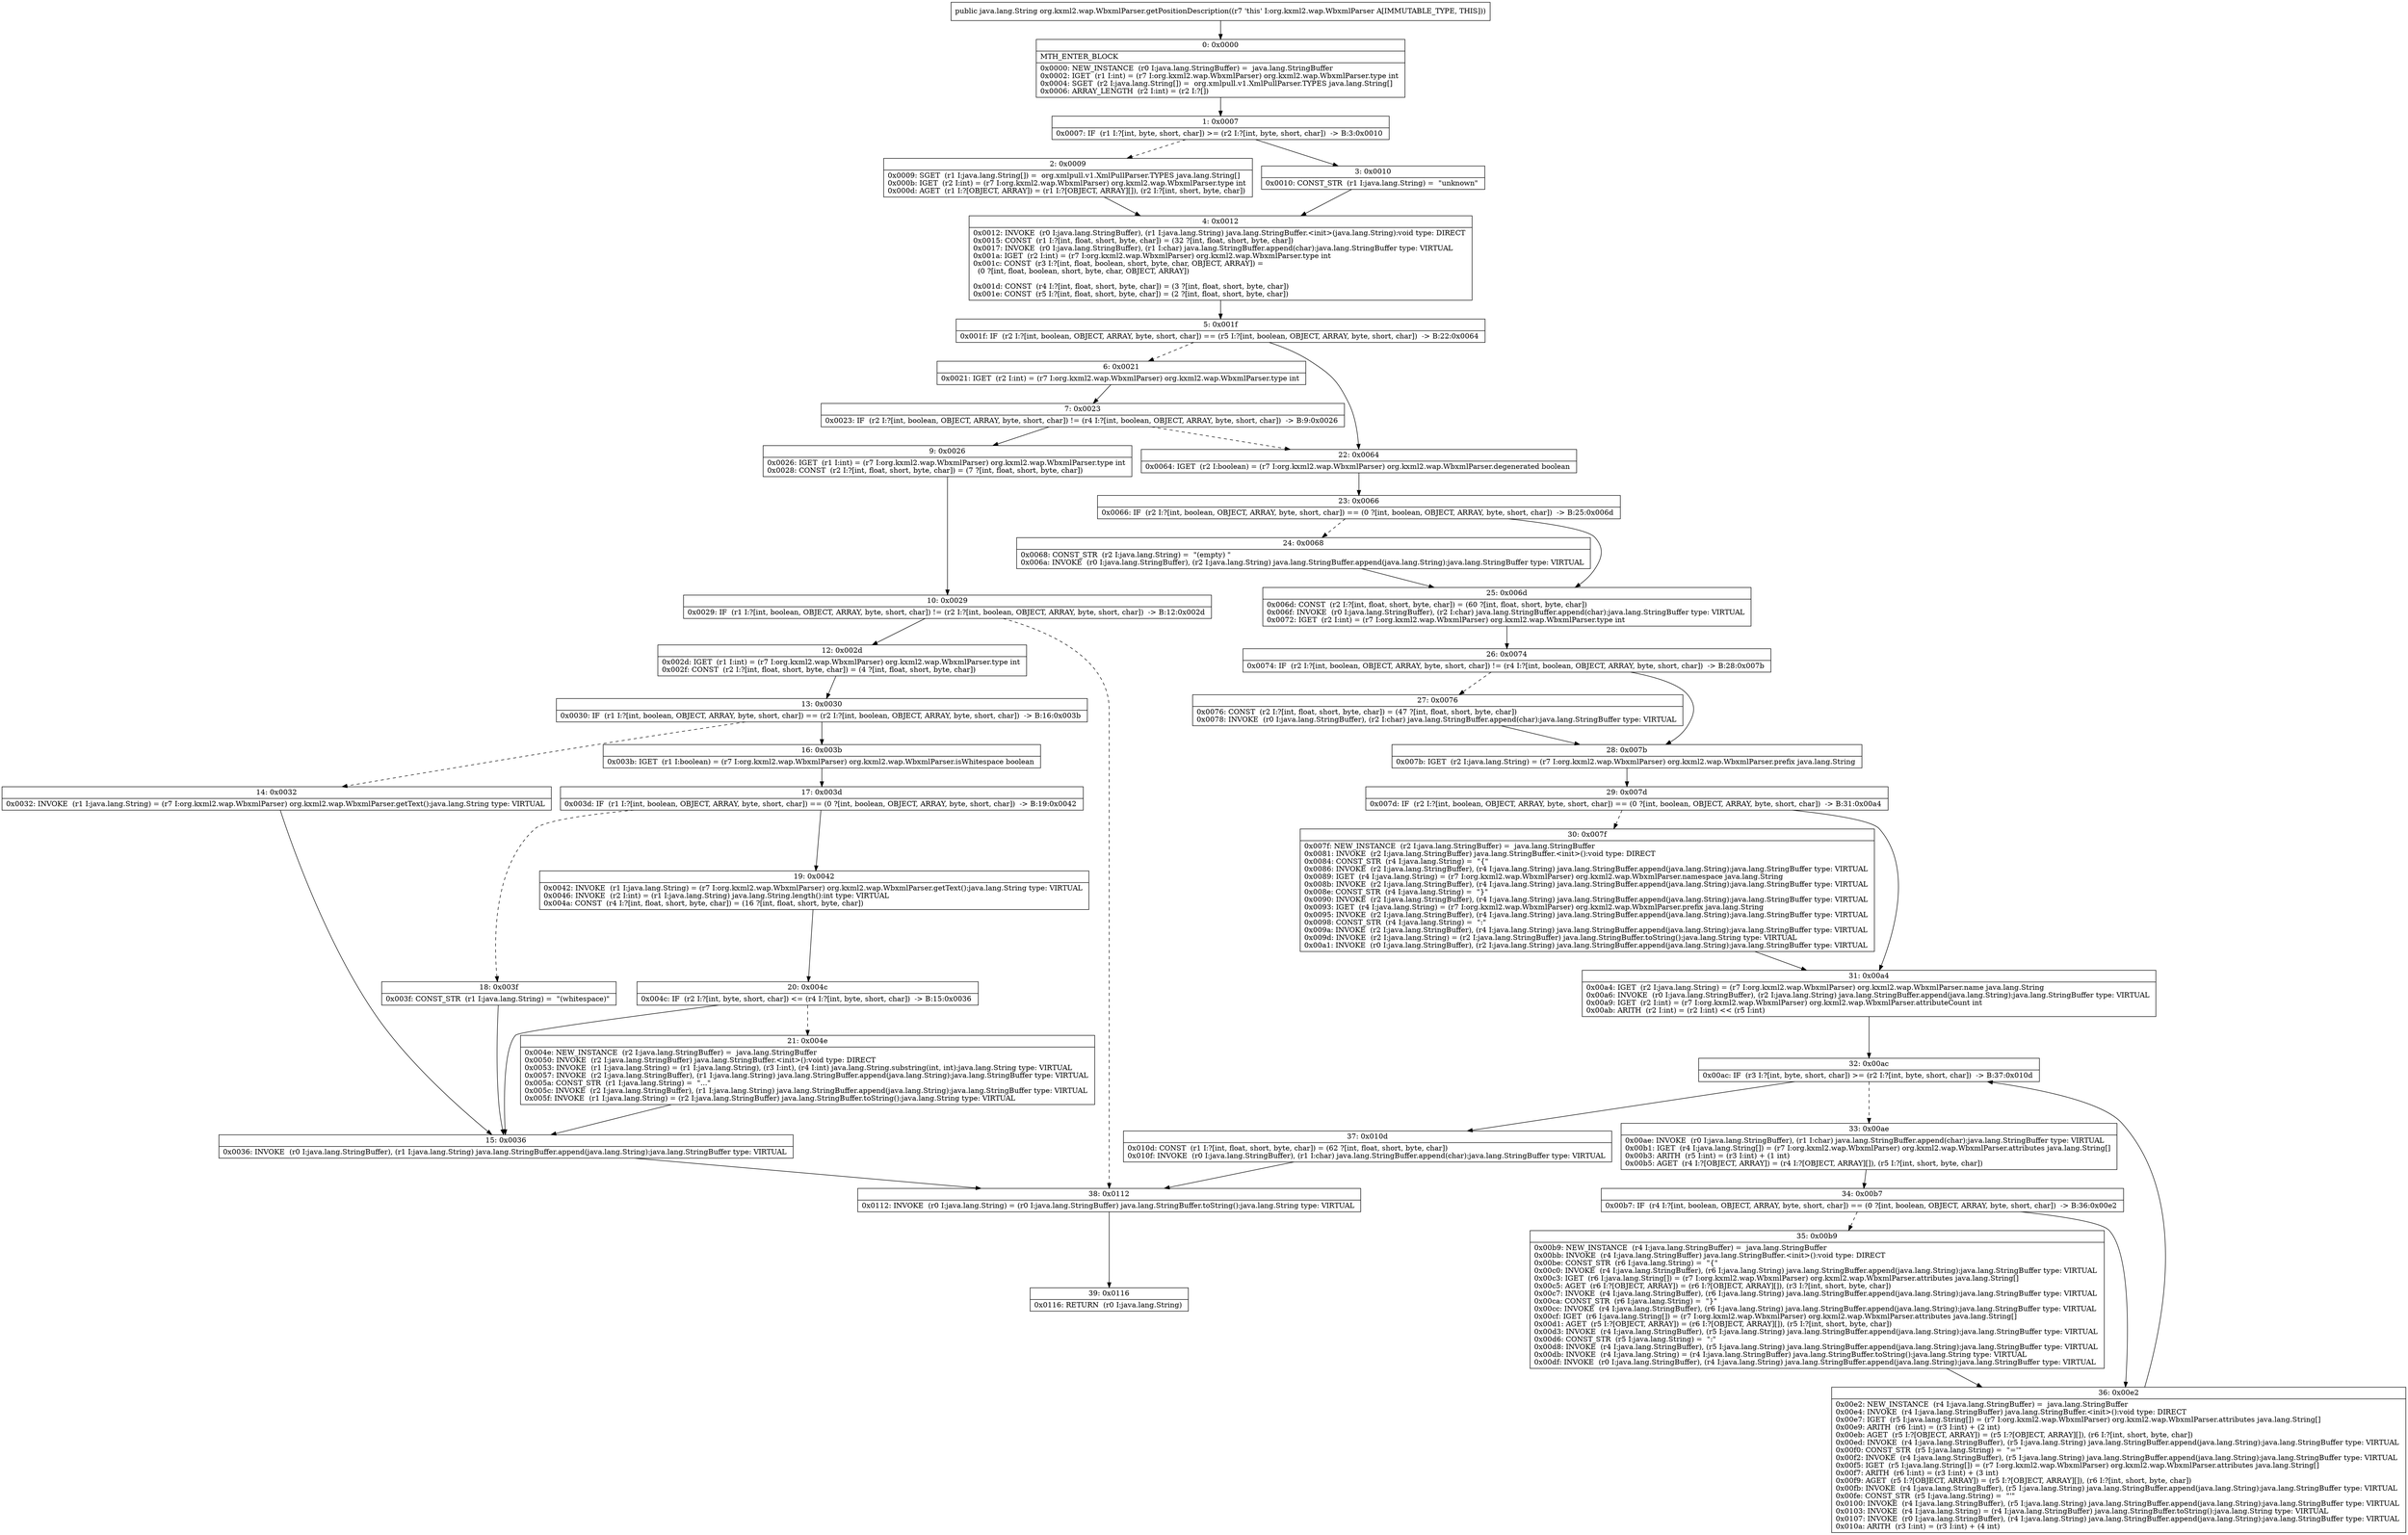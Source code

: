 digraph "CFG fororg.kxml2.wap.WbxmlParser.getPositionDescription()Ljava\/lang\/String;" {
Node_0 [shape=record,label="{0\:\ 0x0000|MTH_ENTER_BLOCK\l|0x0000: NEW_INSTANCE  (r0 I:java.lang.StringBuffer) =  java.lang.StringBuffer \l0x0002: IGET  (r1 I:int) = (r7 I:org.kxml2.wap.WbxmlParser) org.kxml2.wap.WbxmlParser.type int \l0x0004: SGET  (r2 I:java.lang.String[]) =  org.xmlpull.v1.XmlPullParser.TYPES java.lang.String[] \l0x0006: ARRAY_LENGTH  (r2 I:int) = (r2 I:?[]) \l}"];
Node_1 [shape=record,label="{1\:\ 0x0007|0x0007: IF  (r1 I:?[int, byte, short, char]) \>= (r2 I:?[int, byte, short, char])  \-\> B:3:0x0010 \l}"];
Node_2 [shape=record,label="{2\:\ 0x0009|0x0009: SGET  (r1 I:java.lang.String[]) =  org.xmlpull.v1.XmlPullParser.TYPES java.lang.String[] \l0x000b: IGET  (r2 I:int) = (r7 I:org.kxml2.wap.WbxmlParser) org.kxml2.wap.WbxmlParser.type int \l0x000d: AGET  (r1 I:?[OBJECT, ARRAY]) = (r1 I:?[OBJECT, ARRAY][]), (r2 I:?[int, short, byte, char]) \l}"];
Node_3 [shape=record,label="{3\:\ 0x0010|0x0010: CONST_STR  (r1 I:java.lang.String) =  \"unknown\" \l}"];
Node_4 [shape=record,label="{4\:\ 0x0012|0x0012: INVOKE  (r0 I:java.lang.StringBuffer), (r1 I:java.lang.String) java.lang.StringBuffer.\<init\>(java.lang.String):void type: DIRECT \l0x0015: CONST  (r1 I:?[int, float, short, byte, char]) = (32 ?[int, float, short, byte, char]) \l0x0017: INVOKE  (r0 I:java.lang.StringBuffer), (r1 I:char) java.lang.StringBuffer.append(char):java.lang.StringBuffer type: VIRTUAL \l0x001a: IGET  (r2 I:int) = (r7 I:org.kxml2.wap.WbxmlParser) org.kxml2.wap.WbxmlParser.type int \l0x001c: CONST  (r3 I:?[int, float, boolean, short, byte, char, OBJECT, ARRAY]) = \l  (0 ?[int, float, boolean, short, byte, char, OBJECT, ARRAY])\l \l0x001d: CONST  (r4 I:?[int, float, short, byte, char]) = (3 ?[int, float, short, byte, char]) \l0x001e: CONST  (r5 I:?[int, float, short, byte, char]) = (2 ?[int, float, short, byte, char]) \l}"];
Node_5 [shape=record,label="{5\:\ 0x001f|0x001f: IF  (r2 I:?[int, boolean, OBJECT, ARRAY, byte, short, char]) == (r5 I:?[int, boolean, OBJECT, ARRAY, byte, short, char])  \-\> B:22:0x0064 \l}"];
Node_6 [shape=record,label="{6\:\ 0x0021|0x0021: IGET  (r2 I:int) = (r7 I:org.kxml2.wap.WbxmlParser) org.kxml2.wap.WbxmlParser.type int \l}"];
Node_7 [shape=record,label="{7\:\ 0x0023|0x0023: IF  (r2 I:?[int, boolean, OBJECT, ARRAY, byte, short, char]) != (r4 I:?[int, boolean, OBJECT, ARRAY, byte, short, char])  \-\> B:9:0x0026 \l}"];
Node_9 [shape=record,label="{9\:\ 0x0026|0x0026: IGET  (r1 I:int) = (r7 I:org.kxml2.wap.WbxmlParser) org.kxml2.wap.WbxmlParser.type int \l0x0028: CONST  (r2 I:?[int, float, short, byte, char]) = (7 ?[int, float, short, byte, char]) \l}"];
Node_10 [shape=record,label="{10\:\ 0x0029|0x0029: IF  (r1 I:?[int, boolean, OBJECT, ARRAY, byte, short, char]) != (r2 I:?[int, boolean, OBJECT, ARRAY, byte, short, char])  \-\> B:12:0x002d \l}"];
Node_12 [shape=record,label="{12\:\ 0x002d|0x002d: IGET  (r1 I:int) = (r7 I:org.kxml2.wap.WbxmlParser) org.kxml2.wap.WbxmlParser.type int \l0x002f: CONST  (r2 I:?[int, float, short, byte, char]) = (4 ?[int, float, short, byte, char]) \l}"];
Node_13 [shape=record,label="{13\:\ 0x0030|0x0030: IF  (r1 I:?[int, boolean, OBJECT, ARRAY, byte, short, char]) == (r2 I:?[int, boolean, OBJECT, ARRAY, byte, short, char])  \-\> B:16:0x003b \l}"];
Node_14 [shape=record,label="{14\:\ 0x0032|0x0032: INVOKE  (r1 I:java.lang.String) = (r7 I:org.kxml2.wap.WbxmlParser) org.kxml2.wap.WbxmlParser.getText():java.lang.String type: VIRTUAL \l}"];
Node_15 [shape=record,label="{15\:\ 0x0036|0x0036: INVOKE  (r0 I:java.lang.StringBuffer), (r1 I:java.lang.String) java.lang.StringBuffer.append(java.lang.String):java.lang.StringBuffer type: VIRTUAL \l}"];
Node_16 [shape=record,label="{16\:\ 0x003b|0x003b: IGET  (r1 I:boolean) = (r7 I:org.kxml2.wap.WbxmlParser) org.kxml2.wap.WbxmlParser.isWhitespace boolean \l}"];
Node_17 [shape=record,label="{17\:\ 0x003d|0x003d: IF  (r1 I:?[int, boolean, OBJECT, ARRAY, byte, short, char]) == (0 ?[int, boolean, OBJECT, ARRAY, byte, short, char])  \-\> B:19:0x0042 \l}"];
Node_18 [shape=record,label="{18\:\ 0x003f|0x003f: CONST_STR  (r1 I:java.lang.String) =  \"(whitespace)\" \l}"];
Node_19 [shape=record,label="{19\:\ 0x0042|0x0042: INVOKE  (r1 I:java.lang.String) = (r7 I:org.kxml2.wap.WbxmlParser) org.kxml2.wap.WbxmlParser.getText():java.lang.String type: VIRTUAL \l0x0046: INVOKE  (r2 I:int) = (r1 I:java.lang.String) java.lang.String.length():int type: VIRTUAL \l0x004a: CONST  (r4 I:?[int, float, short, byte, char]) = (16 ?[int, float, short, byte, char]) \l}"];
Node_20 [shape=record,label="{20\:\ 0x004c|0x004c: IF  (r2 I:?[int, byte, short, char]) \<= (r4 I:?[int, byte, short, char])  \-\> B:15:0x0036 \l}"];
Node_21 [shape=record,label="{21\:\ 0x004e|0x004e: NEW_INSTANCE  (r2 I:java.lang.StringBuffer) =  java.lang.StringBuffer \l0x0050: INVOKE  (r2 I:java.lang.StringBuffer) java.lang.StringBuffer.\<init\>():void type: DIRECT \l0x0053: INVOKE  (r1 I:java.lang.String) = (r1 I:java.lang.String), (r3 I:int), (r4 I:int) java.lang.String.substring(int, int):java.lang.String type: VIRTUAL \l0x0057: INVOKE  (r2 I:java.lang.StringBuffer), (r1 I:java.lang.String) java.lang.StringBuffer.append(java.lang.String):java.lang.StringBuffer type: VIRTUAL \l0x005a: CONST_STR  (r1 I:java.lang.String) =  \"...\" \l0x005c: INVOKE  (r2 I:java.lang.StringBuffer), (r1 I:java.lang.String) java.lang.StringBuffer.append(java.lang.String):java.lang.StringBuffer type: VIRTUAL \l0x005f: INVOKE  (r1 I:java.lang.String) = (r2 I:java.lang.StringBuffer) java.lang.StringBuffer.toString():java.lang.String type: VIRTUAL \l}"];
Node_22 [shape=record,label="{22\:\ 0x0064|0x0064: IGET  (r2 I:boolean) = (r7 I:org.kxml2.wap.WbxmlParser) org.kxml2.wap.WbxmlParser.degenerated boolean \l}"];
Node_23 [shape=record,label="{23\:\ 0x0066|0x0066: IF  (r2 I:?[int, boolean, OBJECT, ARRAY, byte, short, char]) == (0 ?[int, boolean, OBJECT, ARRAY, byte, short, char])  \-\> B:25:0x006d \l}"];
Node_24 [shape=record,label="{24\:\ 0x0068|0x0068: CONST_STR  (r2 I:java.lang.String) =  \"(empty) \" \l0x006a: INVOKE  (r0 I:java.lang.StringBuffer), (r2 I:java.lang.String) java.lang.StringBuffer.append(java.lang.String):java.lang.StringBuffer type: VIRTUAL \l}"];
Node_25 [shape=record,label="{25\:\ 0x006d|0x006d: CONST  (r2 I:?[int, float, short, byte, char]) = (60 ?[int, float, short, byte, char]) \l0x006f: INVOKE  (r0 I:java.lang.StringBuffer), (r2 I:char) java.lang.StringBuffer.append(char):java.lang.StringBuffer type: VIRTUAL \l0x0072: IGET  (r2 I:int) = (r7 I:org.kxml2.wap.WbxmlParser) org.kxml2.wap.WbxmlParser.type int \l}"];
Node_26 [shape=record,label="{26\:\ 0x0074|0x0074: IF  (r2 I:?[int, boolean, OBJECT, ARRAY, byte, short, char]) != (r4 I:?[int, boolean, OBJECT, ARRAY, byte, short, char])  \-\> B:28:0x007b \l}"];
Node_27 [shape=record,label="{27\:\ 0x0076|0x0076: CONST  (r2 I:?[int, float, short, byte, char]) = (47 ?[int, float, short, byte, char]) \l0x0078: INVOKE  (r0 I:java.lang.StringBuffer), (r2 I:char) java.lang.StringBuffer.append(char):java.lang.StringBuffer type: VIRTUAL \l}"];
Node_28 [shape=record,label="{28\:\ 0x007b|0x007b: IGET  (r2 I:java.lang.String) = (r7 I:org.kxml2.wap.WbxmlParser) org.kxml2.wap.WbxmlParser.prefix java.lang.String \l}"];
Node_29 [shape=record,label="{29\:\ 0x007d|0x007d: IF  (r2 I:?[int, boolean, OBJECT, ARRAY, byte, short, char]) == (0 ?[int, boolean, OBJECT, ARRAY, byte, short, char])  \-\> B:31:0x00a4 \l}"];
Node_30 [shape=record,label="{30\:\ 0x007f|0x007f: NEW_INSTANCE  (r2 I:java.lang.StringBuffer) =  java.lang.StringBuffer \l0x0081: INVOKE  (r2 I:java.lang.StringBuffer) java.lang.StringBuffer.\<init\>():void type: DIRECT \l0x0084: CONST_STR  (r4 I:java.lang.String) =  \"\{\" \l0x0086: INVOKE  (r2 I:java.lang.StringBuffer), (r4 I:java.lang.String) java.lang.StringBuffer.append(java.lang.String):java.lang.StringBuffer type: VIRTUAL \l0x0089: IGET  (r4 I:java.lang.String) = (r7 I:org.kxml2.wap.WbxmlParser) org.kxml2.wap.WbxmlParser.namespace java.lang.String \l0x008b: INVOKE  (r2 I:java.lang.StringBuffer), (r4 I:java.lang.String) java.lang.StringBuffer.append(java.lang.String):java.lang.StringBuffer type: VIRTUAL \l0x008e: CONST_STR  (r4 I:java.lang.String) =  \"\}\" \l0x0090: INVOKE  (r2 I:java.lang.StringBuffer), (r4 I:java.lang.String) java.lang.StringBuffer.append(java.lang.String):java.lang.StringBuffer type: VIRTUAL \l0x0093: IGET  (r4 I:java.lang.String) = (r7 I:org.kxml2.wap.WbxmlParser) org.kxml2.wap.WbxmlParser.prefix java.lang.String \l0x0095: INVOKE  (r2 I:java.lang.StringBuffer), (r4 I:java.lang.String) java.lang.StringBuffer.append(java.lang.String):java.lang.StringBuffer type: VIRTUAL \l0x0098: CONST_STR  (r4 I:java.lang.String) =  \":\" \l0x009a: INVOKE  (r2 I:java.lang.StringBuffer), (r4 I:java.lang.String) java.lang.StringBuffer.append(java.lang.String):java.lang.StringBuffer type: VIRTUAL \l0x009d: INVOKE  (r2 I:java.lang.String) = (r2 I:java.lang.StringBuffer) java.lang.StringBuffer.toString():java.lang.String type: VIRTUAL \l0x00a1: INVOKE  (r0 I:java.lang.StringBuffer), (r2 I:java.lang.String) java.lang.StringBuffer.append(java.lang.String):java.lang.StringBuffer type: VIRTUAL \l}"];
Node_31 [shape=record,label="{31\:\ 0x00a4|0x00a4: IGET  (r2 I:java.lang.String) = (r7 I:org.kxml2.wap.WbxmlParser) org.kxml2.wap.WbxmlParser.name java.lang.String \l0x00a6: INVOKE  (r0 I:java.lang.StringBuffer), (r2 I:java.lang.String) java.lang.StringBuffer.append(java.lang.String):java.lang.StringBuffer type: VIRTUAL \l0x00a9: IGET  (r2 I:int) = (r7 I:org.kxml2.wap.WbxmlParser) org.kxml2.wap.WbxmlParser.attributeCount int \l0x00ab: ARITH  (r2 I:int) = (r2 I:int) \<\< (r5 I:int) \l}"];
Node_32 [shape=record,label="{32\:\ 0x00ac|0x00ac: IF  (r3 I:?[int, byte, short, char]) \>= (r2 I:?[int, byte, short, char])  \-\> B:37:0x010d \l}"];
Node_33 [shape=record,label="{33\:\ 0x00ae|0x00ae: INVOKE  (r0 I:java.lang.StringBuffer), (r1 I:char) java.lang.StringBuffer.append(char):java.lang.StringBuffer type: VIRTUAL \l0x00b1: IGET  (r4 I:java.lang.String[]) = (r7 I:org.kxml2.wap.WbxmlParser) org.kxml2.wap.WbxmlParser.attributes java.lang.String[] \l0x00b3: ARITH  (r5 I:int) = (r3 I:int) + (1 int) \l0x00b5: AGET  (r4 I:?[OBJECT, ARRAY]) = (r4 I:?[OBJECT, ARRAY][]), (r5 I:?[int, short, byte, char]) \l}"];
Node_34 [shape=record,label="{34\:\ 0x00b7|0x00b7: IF  (r4 I:?[int, boolean, OBJECT, ARRAY, byte, short, char]) == (0 ?[int, boolean, OBJECT, ARRAY, byte, short, char])  \-\> B:36:0x00e2 \l}"];
Node_35 [shape=record,label="{35\:\ 0x00b9|0x00b9: NEW_INSTANCE  (r4 I:java.lang.StringBuffer) =  java.lang.StringBuffer \l0x00bb: INVOKE  (r4 I:java.lang.StringBuffer) java.lang.StringBuffer.\<init\>():void type: DIRECT \l0x00be: CONST_STR  (r6 I:java.lang.String) =  \"\{\" \l0x00c0: INVOKE  (r4 I:java.lang.StringBuffer), (r6 I:java.lang.String) java.lang.StringBuffer.append(java.lang.String):java.lang.StringBuffer type: VIRTUAL \l0x00c3: IGET  (r6 I:java.lang.String[]) = (r7 I:org.kxml2.wap.WbxmlParser) org.kxml2.wap.WbxmlParser.attributes java.lang.String[] \l0x00c5: AGET  (r6 I:?[OBJECT, ARRAY]) = (r6 I:?[OBJECT, ARRAY][]), (r3 I:?[int, short, byte, char]) \l0x00c7: INVOKE  (r4 I:java.lang.StringBuffer), (r6 I:java.lang.String) java.lang.StringBuffer.append(java.lang.String):java.lang.StringBuffer type: VIRTUAL \l0x00ca: CONST_STR  (r6 I:java.lang.String) =  \"\}\" \l0x00cc: INVOKE  (r4 I:java.lang.StringBuffer), (r6 I:java.lang.String) java.lang.StringBuffer.append(java.lang.String):java.lang.StringBuffer type: VIRTUAL \l0x00cf: IGET  (r6 I:java.lang.String[]) = (r7 I:org.kxml2.wap.WbxmlParser) org.kxml2.wap.WbxmlParser.attributes java.lang.String[] \l0x00d1: AGET  (r5 I:?[OBJECT, ARRAY]) = (r6 I:?[OBJECT, ARRAY][]), (r5 I:?[int, short, byte, char]) \l0x00d3: INVOKE  (r4 I:java.lang.StringBuffer), (r5 I:java.lang.String) java.lang.StringBuffer.append(java.lang.String):java.lang.StringBuffer type: VIRTUAL \l0x00d6: CONST_STR  (r5 I:java.lang.String) =  \":\" \l0x00d8: INVOKE  (r4 I:java.lang.StringBuffer), (r5 I:java.lang.String) java.lang.StringBuffer.append(java.lang.String):java.lang.StringBuffer type: VIRTUAL \l0x00db: INVOKE  (r4 I:java.lang.String) = (r4 I:java.lang.StringBuffer) java.lang.StringBuffer.toString():java.lang.String type: VIRTUAL \l0x00df: INVOKE  (r0 I:java.lang.StringBuffer), (r4 I:java.lang.String) java.lang.StringBuffer.append(java.lang.String):java.lang.StringBuffer type: VIRTUAL \l}"];
Node_36 [shape=record,label="{36\:\ 0x00e2|0x00e2: NEW_INSTANCE  (r4 I:java.lang.StringBuffer) =  java.lang.StringBuffer \l0x00e4: INVOKE  (r4 I:java.lang.StringBuffer) java.lang.StringBuffer.\<init\>():void type: DIRECT \l0x00e7: IGET  (r5 I:java.lang.String[]) = (r7 I:org.kxml2.wap.WbxmlParser) org.kxml2.wap.WbxmlParser.attributes java.lang.String[] \l0x00e9: ARITH  (r6 I:int) = (r3 I:int) + (2 int) \l0x00eb: AGET  (r5 I:?[OBJECT, ARRAY]) = (r5 I:?[OBJECT, ARRAY][]), (r6 I:?[int, short, byte, char]) \l0x00ed: INVOKE  (r4 I:java.lang.StringBuffer), (r5 I:java.lang.String) java.lang.StringBuffer.append(java.lang.String):java.lang.StringBuffer type: VIRTUAL \l0x00f0: CONST_STR  (r5 I:java.lang.String) =  \"='\" \l0x00f2: INVOKE  (r4 I:java.lang.StringBuffer), (r5 I:java.lang.String) java.lang.StringBuffer.append(java.lang.String):java.lang.StringBuffer type: VIRTUAL \l0x00f5: IGET  (r5 I:java.lang.String[]) = (r7 I:org.kxml2.wap.WbxmlParser) org.kxml2.wap.WbxmlParser.attributes java.lang.String[] \l0x00f7: ARITH  (r6 I:int) = (r3 I:int) + (3 int) \l0x00f9: AGET  (r5 I:?[OBJECT, ARRAY]) = (r5 I:?[OBJECT, ARRAY][]), (r6 I:?[int, short, byte, char]) \l0x00fb: INVOKE  (r4 I:java.lang.StringBuffer), (r5 I:java.lang.String) java.lang.StringBuffer.append(java.lang.String):java.lang.StringBuffer type: VIRTUAL \l0x00fe: CONST_STR  (r5 I:java.lang.String) =  \"'\" \l0x0100: INVOKE  (r4 I:java.lang.StringBuffer), (r5 I:java.lang.String) java.lang.StringBuffer.append(java.lang.String):java.lang.StringBuffer type: VIRTUAL \l0x0103: INVOKE  (r4 I:java.lang.String) = (r4 I:java.lang.StringBuffer) java.lang.StringBuffer.toString():java.lang.String type: VIRTUAL \l0x0107: INVOKE  (r0 I:java.lang.StringBuffer), (r4 I:java.lang.String) java.lang.StringBuffer.append(java.lang.String):java.lang.StringBuffer type: VIRTUAL \l0x010a: ARITH  (r3 I:int) = (r3 I:int) + (4 int) \l}"];
Node_37 [shape=record,label="{37\:\ 0x010d|0x010d: CONST  (r1 I:?[int, float, short, byte, char]) = (62 ?[int, float, short, byte, char]) \l0x010f: INVOKE  (r0 I:java.lang.StringBuffer), (r1 I:char) java.lang.StringBuffer.append(char):java.lang.StringBuffer type: VIRTUAL \l}"];
Node_38 [shape=record,label="{38\:\ 0x0112|0x0112: INVOKE  (r0 I:java.lang.String) = (r0 I:java.lang.StringBuffer) java.lang.StringBuffer.toString():java.lang.String type: VIRTUAL \l}"];
Node_39 [shape=record,label="{39\:\ 0x0116|0x0116: RETURN  (r0 I:java.lang.String) \l}"];
MethodNode[shape=record,label="{public java.lang.String org.kxml2.wap.WbxmlParser.getPositionDescription((r7 'this' I:org.kxml2.wap.WbxmlParser A[IMMUTABLE_TYPE, THIS])) }"];
MethodNode -> Node_0;
Node_0 -> Node_1;
Node_1 -> Node_2[style=dashed];
Node_1 -> Node_3;
Node_2 -> Node_4;
Node_3 -> Node_4;
Node_4 -> Node_5;
Node_5 -> Node_6[style=dashed];
Node_5 -> Node_22;
Node_6 -> Node_7;
Node_7 -> Node_9;
Node_7 -> Node_22[style=dashed];
Node_9 -> Node_10;
Node_10 -> Node_12;
Node_10 -> Node_38[style=dashed];
Node_12 -> Node_13;
Node_13 -> Node_14[style=dashed];
Node_13 -> Node_16;
Node_14 -> Node_15;
Node_15 -> Node_38;
Node_16 -> Node_17;
Node_17 -> Node_18[style=dashed];
Node_17 -> Node_19;
Node_18 -> Node_15;
Node_19 -> Node_20;
Node_20 -> Node_15;
Node_20 -> Node_21[style=dashed];
Node_21 -> Node_15;
Node_22 -> Node_23;
Node_23 -> Node_24[style=dashed];
Node_23 -> Node_25;
Node_24 -> Node_25;
Node_25 -> Node_26;
Node_26 -> Node_27[style=dashed];
Node_26 -> Node_28;
Node_27 -> Node_28;
Node_28 -> Node_29;
Node_29 -> Node_30[style=dashed];
Node_29 -> Node_31;
Node_30 -> Node_31;
Node_31 -> Node_32;
Node_32 -> Node_33[style=dashed];
Node_32 -> Node_37;
Node_33 -> Node_34;
Node_34 -> Node_35[style=dashed];
Node_34 -> Node_36;
Node_35 -> Node_36;
Node_36 -> Node_32;
Node_37 -> Node_38;
Node_38 -> Node_39;
}

